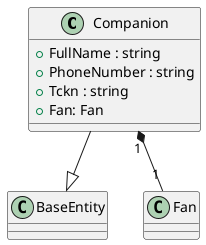 @startuml Class Diagram
class Companion {
    + FullName : string
    + PhoneNumber : string
    + Tckn : string
    + Fan: Fan
}

Companion --|> BaseEntity
Companion "1" *-- "1" Fan

@enduml
